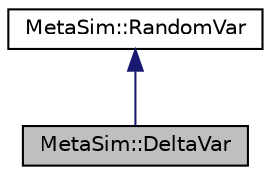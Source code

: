 digraph "MetaSim::DeltaVar"
{
  edge [fontname="Helvetica",fontsize="10",labelfontname="Helvetica",labelfontsize="10"];
  node [fontname="Helvetica",fontsize="10",shape=record];
  Node0 [label="MetaSim::DeltaVar",height=0.2,width=0.4,color="black", fillcolor="grey75", style="filled", fontcolor="black"];
  Node1 -> Node0 [dir="back",color="midnightblue",fontsize="10",style="solid",fontname="Helvetica"];
  Node1 [label="MetaSim::RandomVar",height=0.2,width=0.4,color="black", fillcolor="white", style="filled",URL="$classMetaSim_1_1RandomVar.html"];
}
